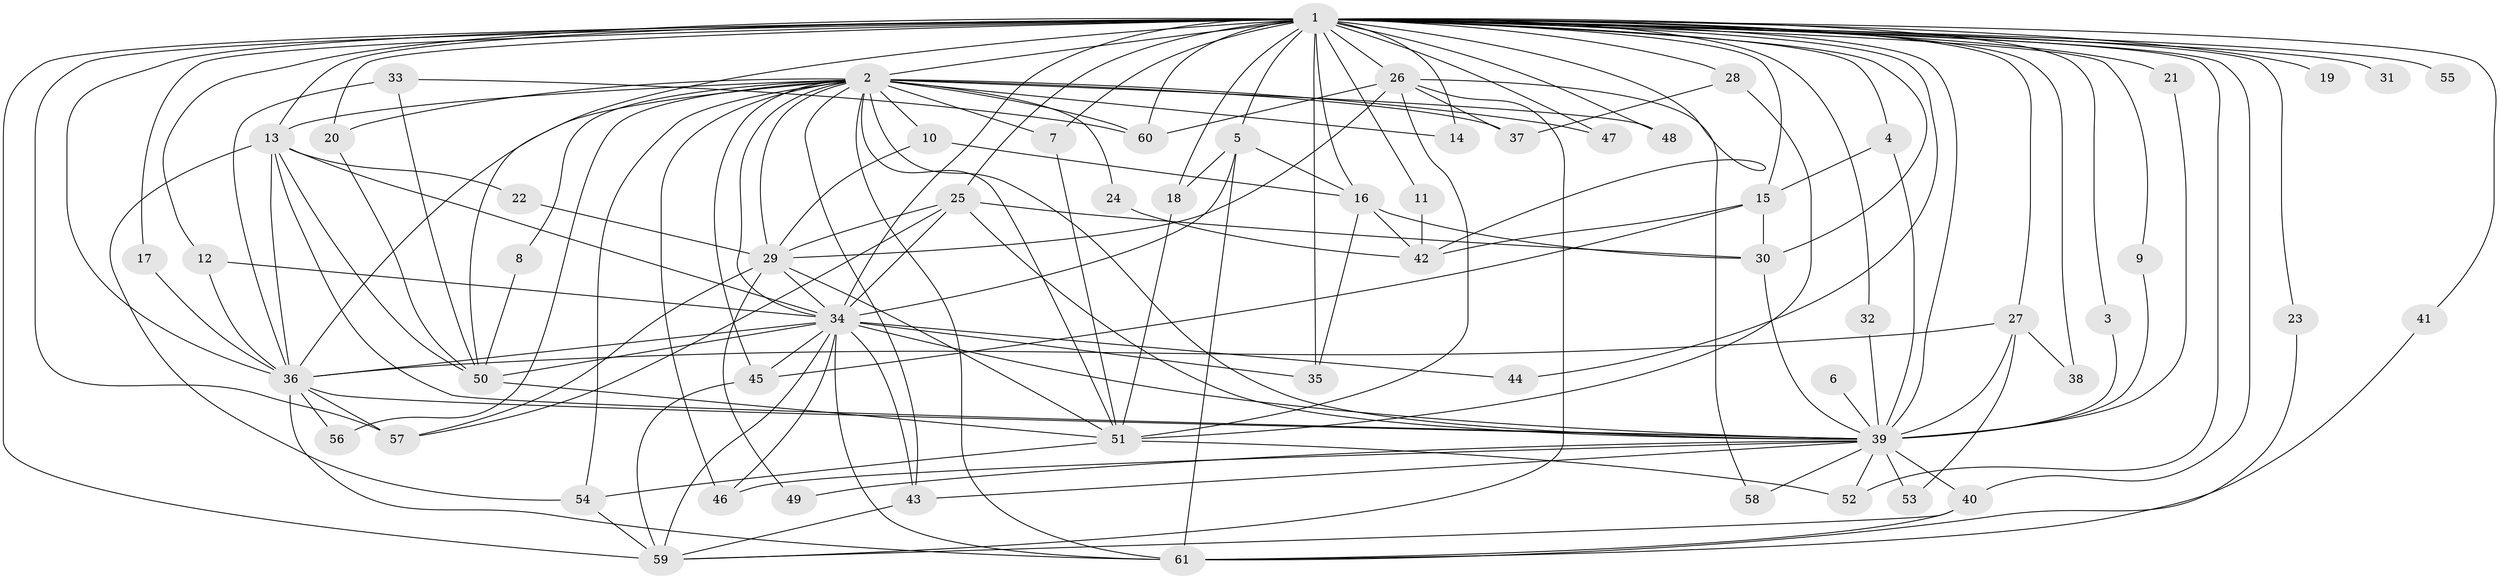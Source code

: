 // original degree distribution, {13: 0.008264462809917356, 22: 0.008264462809917356, 21: 0.024793388429752067, 17: 0.008264462809917356, 27: 0.008264462809917356, 20: 0.008264462809917356, 36: 0.008264462809917356, 12: 0.008264462809917356, 5: 0.08264462809917356, 3: 0.19834710743801653, 2: 0.49586776859504134, 4: 0.10743801652892562, 8: 0.008264462809917356, 7: 0.008264462809917356, 9: 0.008264462809917356, 6: 0.008264462809917356}
// Generated by graph-tools (version 1.1) at 2025/49/03/09/25 03:49:35]
// undirected, 61 vertices, 155 edges
graph export_dot {
graph [start="1"]
  node [color=gray90,style=filled];
  1;
  2;
  3;
  4;
  5;
  6;
  7;
  8;
  9;
  10;
  11;
  12;
  13;
  14;
  15;
  16;
  17;
  18;
  19;
  20;
  21;
  22;
  23;
  24;
  25;
  26;
  27;
  28;
  29;
  30;
  31;
  32;
  33;
  34;
  35;
  36;
  37;
  38;
  39;
  40;
  41;
  42;
  43;
  44;
  45;
  46;
  47;
  48;
  49;
  50;
  51;
  52;
  53;
  54;
  55;
  56;
  57;
  58;
  59;
  60;
  61;
  1 -- 2 [weight=8.0];
  1 -- 3 [weight=1.0];
  1 -- 4 [weight=1.0];
  1 -- 5 [weight=1.0];
  1 -- 7 [weight=1.0];
  1 -- 9 [weight=1.0];
  1 -- 11 [weight=1.0];
  1 -- 12 [weight=1.0];
  1 -- 13 [weight=4.0];
  1 -- 14 [weight=1.0];
  1 -- 15 [weight=1.0];
  1 -- 16 [weight=2.0];
  1 -- 17 [weight=1.0];
  1 -- 18 [weight=1.0];
  1 -- 19 [weight=1.0];
  1 -- 20 [weight=2.0];
  1 -- 21 [weight=2.0];
  1 -- 23 [weight=1.0];
  1 -- 25 [weight=1.0];
  1 -- 26 [weight=2.0];
  1 -- 27 [weight=1.0];
  1 -- 28 [weight=2.0];
  1 -- 30 [weight=1.0];
  1 -- 31 [weight=2.0];
  1 -- 32 [weight=1.0];
  1 -- 34 [weight=4.0];
  1 -- 35 [weight=1.0];
  1 -- 36 [weight=4.0];
  1 -- 38 [weight=1.0];
  1 -- 39 [weight=6.0];
  1 -- 40 [weight=1.0];
  1 -- 41 [weight=1.0];
  1 -- 42 [weight=1.0];
  1 -- 44 [weight=1.0];
  1 -- 47 [weight=1.0];
  1 -- 48 [weight=1.0];
  1 -- 50 [weight=1.0];
  1 -- 52 [weight=2.0];
  1 -- 55 [weight=1.0];
  1 -- 57 [weight=2.0];
  1 -- 59 [weight=1.0];
  1 -- 60 [weight=2.0];
  2 -- 7 [weight=2.0];
  2 -- 8 [weight=1.0];
  2 -- 10 [weight=1.0];
  2 -- 13 [weight=2.0];
  2 -- 14 [weight=1.0];
  2 -- 20 [weight=1.0];
  2 -- 24 [weight=1.0];
  2 -- 29 [weight=1.0];
  2 -- 34 [weight=2.0];
  2 -- 36 [weight=3.0];
  2 -- 37 [weight=1.0];
  2 -- 39 [weight=2.0];
  2 -- 43 [weight=1.0];
  2 -- 45 [weight=3.0];
  2 -- 46 [weight=2.0];
  2 -- 47 [weight=1.0];
  2 -- 48 [weight=1.0];
  2 -- 51 [weight=1.0];
  2 -- 54 [weight=1.0];
  2 -- 56 [weight=1.0];
  2 -- 60 [weight=2.0];
  2 -- 61 [weight=1.0];
  3 -- 39 [weight=1.0];
  4 -- 15 [weight=1.0];
  4 -- 39 [weight=1.0];
  5 -- 16 [weight=1.0];
  5 -- 18 [weight=1.0];
  5 -- 34 [weight=1.0];
  5 -- 61 [weight=1.0];
  6 -- 39 [weight=1.0];
  7 -- 51 [weight=1.0];
  8 -- 50 [weight=1.0];
  9 -- 39 [weight=1.0];
  10 -- 16 [weight=1.0];
  10 -- 29 [weight=1.0];
  11 -- 42 [weight=1.0];
  12 -- 34 [weight=1.0];
  12 -- 36 [weight=1.0];
  13 -- 22 [weight=1.0];
  13 -- 34 [weight=1.0];
  13 -- 36 [weight=1.0];
  13 -- 39 [weight=1.0];
  13 -- 50 [weight=1.0];
  13 -- 54 [weight=2.0];
  15 -- 30 [weight=1.0];
  15 -- 42 [weight=1.0];
  15 -- 45 [weight=1.0];
  16 -- 30 [weight=1.0];
  16 -- 35 [weight=1.0];
  16 -- 42 [weight=1.0];
  17 -- 36 [weight=1.0];
  18 -- 51 [weight=1.0];
  20 -- 50 [weight=1.0];
  21 -- 39 [weight=1.0];
  22 -- 29 [weight=1.0];
  23 -- 61 [weight=1.0];
  24 -- 42 [weight=1.0];
  25 -- 29 [weight=1.0];
  25 -- 30 [weight=1.0];
  25 -- 34 [weight=1.0];
  25 -- 39 [weight=1.0];
  25 -- 57 [weight=1.0];
  26 -- 29 [weight=1.0];
  26 -- 37 [weight=1.0];
  26 -- 51 [weight=1.0];
  26 -- 58 [weight=1.0];
  26 -- 59 [weight=1.0];
  26 -- 60 [weight=1.0];
  27 -- 36 [weight=1.0];
  27 -- 38 [weight=1.0];
  27 -- 39 [weight=1.0];
  27 -- 53 [weight=1.0];
  28 -- 37 [weight=1.0];
  28 -- 51 [weight=1.0];
  29 -- 34 [weight=1.0];
  29 -- 49 [weight=1.0];
  29 -- 51 [weight=1.0];
  29 -- 57 [weight=1.0];
  30 -- 39 [weight=1.0];
  32 -- 39 [weight=1.0];
  33 -- 36 [weight=1.0];
  33 -- 50 [weight=1.0];
  33 -- 60 [weight=1.0];
  34 -- 35 [weight=1.0];
  34 -- 36 [weight=1.0];
  34 -- 39 [weight=1.0];
  34 -- 43 [weight=1.0];
  34 -- 44 [weight=1.0];
  34 -- 45 [weight=1.0];
  34 -- 46 [weight=1.0];
  34 -- 50 [weight=2.0];
  34 -- 59 [weight=1.0];
  34 -- 61 [weight=1.0];
  36 -- 39 [weight=1.0];
  36 -- 56 [weight=1.0];
  36 -- 57 [weight=1.0];
  36 -- 61 [weight=1.0];
  39 -- 40 [weight=1.0];
  39 -- 43 [weight=1.0];
  39 -- 46 [weight=1.0];
  39 -- 49 [weight=1.0];
  39 -- 52 [weight=1.0];
  39 -- 53 [weight=1.0];
  39 -- 58 [weight=1.0];
  40 -- 59 [weight=1.0];
  40 -- 61 [weight=1.0];
  41 -- 61 [weight=1.0];
  43 -- 59 [weight=1.0];
  45 -- 59 [weight=1.0];
  50 -- 51 [weight=1.0];
  51 -- 52 [weight=1.0];
  51 -- 54 [weight=1.0];
  54 -- 59 [weight=1.0];
}

